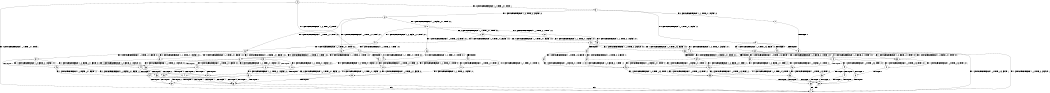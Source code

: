 digraph BCG {
size = "7, 10.5";
center = TRUE;
node [shape = circle];
0 [peripheries = 2];
0 -> 1 [label = "EX !0 !ATOMIC_EXCH_BRANCH (1, +1, TRUE, +0, 1, TRUE) !::"];
0 -> 2 [label = "EX !1 !ATOMIC_EXCH_BRANCH (1, +0, TRUE, +0, 3, TRUE) !::"];
0 -> 3 [label = "EX !0 !ATOMIC_EXCH_BRANCH (1, +1, TRUE, +0, 1, TRUE) !::"];
2 -> 4 [label = "EX !0 !ATOMIC_EXCH_BRANCH (1, +1, TRUE, +0, 1, TRUE) !:0:1:"];
2 -> 5 [label = "TERMINATE !1"];
2 -> 6 [label = "EX !0 !ATOMIC_EXCH_BRANCH (1, +1, TRUE, +0, 1, TRUE) !:0:1:"];
3 -> 7 [label = "EX !0 !ATOMIC_EXCH_BRANCH (1, +1, TRUE, +0, 1, FALSE) !:0:"];
3 -> 8 [label = "EX !1 !ATOMIC_EXCH_BRANCH (1, +0, TRUE, +0, 3, FALSE) !:0:"];
3 -> 9 [label = "EX !0 !ATOMIC_EXCH_BRANCH (1, +1, TRUE, +0, 1, FALSE) !:0:"];
4 -> 10 [label = "EX !0 !ATOMIC_EXCH_BRANCH (1, +1, TRUE, +0, 1, FALSE) !:0:1:"];
5 -> 11 [label = "EX !0 !ATOMIC_EXCH_BRANCH (1, +1, TRUE, +0, 1, TRUE) !:0:"];
5 -> 12 [label = "EX !0 !ATOMIC_EXCH_BRANCH (1, +1, TRUE, +0, 1, TRUE) !:0:"];
6 -> 10 [label = "EX !0 !ATOMIC_EXCH_BRANCH (1, +1, TRUE, +0, 1, FALSE) !:0:1:"];
6 -> 13 [label = "TERMINATE !1"];
6 -> 14 [label = "EX !0 !ATOMIC_EXCH_BRANCH (1, +1, TRUE, +0, 1, FALSE) !:0:1:"];
7 -> 15 [label = "TERMINATE !0"];
8 -> 16 [label = "EX !0 !ATOMIC_EXCH_BRANCH (1, +1, TRUE, +0, 1, TRUE) !:0:1:"];
8 -> 17 [label = "EX !1 !ATOMIC_EXCH_BRANCH (1, +0, FALSE, +0, 1, TRUE) !:0:1:"];
8 -> 18 [label = "EX !0 !ATOMIC_EXCH_BRANCH (1, +1, TRUE, +0, 1, TRUE) !:0:1:"];
9 -> 15 [label = "TERMINATE !0"];
9 -> 19 [label = "TERMINATE !0"];
9 -> 20 [label = "EX !1 !ATOMIC_EXCH_BRANCH (1, +0, TRUE, +0, 3, FALSE) !:0:"];
10 -> 21 [label = "TERMINATE !0"];
11 -> 22 [label = "EX !0 !ATOMIC_EXCH_BRANCH (1, +1, TRUE, +0, 1, FALSE) !:0:"];
12 -> 22 [label = "EX !0 !ATOMIC_EXCH_BRANCH (1, +1, TRUE, +0, 1, FALSE) !:0:"];
12 -> 23 [label = "EX !0 !ATOMIC_EXCH_BRANCH (1, +1, TRUE, +0, 1, FALSE) !:0:"];
13 -> 22 [label = "EX !0 !ATOMIC_EXCH_BRANCH (1, +1, TRUE, +0, 1, FALSE) !:0:"];
13 -> 23 [label = "EX !0 !ATOMIC_EXCH_BRANCH (1, +1, TRUE, +0, 1, FALSE) !:0:"];
14 -> 21 [label = "TERMINATE !0"];
14 -> 24 [label = "TERMINATE !1"];
14 -> 25 [label = "TERMINATE !0"];
15 -> 1 [label = "EX !1 !ATOMIC_EXCH_BRANCH (1, +0, TRUE, +0, 3, FALSE) !::"];
16 -> 26 [label = "EX !0 !ATOMIC_EXCH_BRANCH (1, +1, TRUE, +0, 1, FALSE) !:0:1:"];
17 -> 27 [label = "EX !0 !ATOMIC_EXCH_BRANCH (1, +1, TRUE, +0, 1, TRUE) !:0:1:"];
17 -> 28 [label = "EX !1 !ATOMIC_EXCH_BRANCH (1, +0, TRUE, +0, 3, TRUE) !:0:1:"];
17 -> 29 [label = "EX !0 !ATOMIC_EXCH_BRANCH (1, +1, TRUE, +0, 1, TRUE) !:0:1:"];
18 -> 26 [label = "EX !0 !ATOMIC_EXCH_BRANCH (1, +1, TRUE, +0, 1, FALSE) !:0:1:"];
18 -> 30 [label = "EX !1 !ATOMIC_EXCH_BRANCH (1, +0, FALSE, +0, 1, FALSE) !:0:1:"];
18 -> 31 [label = "EX !0 !ATOMIC_EXCH_BRANCH (1, +1, TRUE, +0, 1, FALSE) !:0:1:"];
19 -> 1 [label = "EX !1 !ATOMIC_EXCH_BRANCH (1, +0, TRUE, +0, 3, FALSE) !::"];
19 -> 32 [label = "EX !1 !ATOMIC_EXCH_BRANCH (1, +0, TRUE, +0, 3, FALSE) !::"];
20 -> 33 [label = "EX !1 !ATOMIC_EXCH_BRANCH (1, +0, FALSE, +0, 1, TRUE) !:0:1:"];
20 -> 34 [label = "TERMINATE !0"];
20 -> 35 [label = "EX !1 !ATOMIC_EXCH_BRANCH (1, +0, FALSE, +0, 1, TRUE) !:0:1:"];
21 -> 36 [label = "TERMINATE !1"];
22 -> 36 [label = "TERMINATE !0"];
23 -> 36 [label = "TERMINATE !0"];
23 -> 37 [label = "TERMINATE !0"];
24 -> 36 [label = "TERMINATE !0"];
24 -> 37 [label = "TERMINATE !0"];
25 -> 36 [label = "TERMINATE !1"];
25 -> 37 [label = "TERMINATE !1"];
26 -> 38 [label = "EX !1 !ATOMIC_EXCH_BRANCH (1, +0, FALSE, +0, 1, FALSE) !:0:1:"];
27 -> 39 [label = "EX !0 !ATOMIC_EXCH_BRANCH (1, +1, TRUE, +0, 1, FALSE) !:0:1:"];
28 -> 4 [label = "EX !0 !ATOMIC_EXCH_BRANCH (1, +1, TRUE, +0, 1, TRUE) !:0:1:"];
28 -> 40 [label = "TERMINATE !1"];
28 -> 6 [label = "EX !0 !ATOMIC_EXCH_BRANCH (1, +1, TRUE, +0, 1, TRUE) !:0:1:"];
29 -> 39 [label = "EX !0 !ATOMIC_EXCH_BRANCH (1, +1, TRUE, +0, 1, FALSE) !:0:1:"];
29 -> 41 [label = "EX !1 !ATOMIC_EXCH_BRANCH (1, +0, TRUE, +0, 3, FALSE) !:0:1:"];
29 -> 42 [label = "EX !0 !ATOMIC_EXCH_BRANCH (1, +1, TRUE, +0, 1, FALSE) !:0:1:"];
30 -> 10 [label = "EX !0 !ATOMIC_EXCH_BRANCH (1, +1, TRUE, +0, 1, FALSE) !:0:1:"];
30 -> 13 [label = "TERMINATE !1"];
30 -> 14 [label = "EX !0 !ATOMIC_EXCH_BRANCH (1, +1, TRUE, +0, 1, FALSE) !:0:1:"];
31 -> 38 [label = "EX !1 !ATOMIC_EXCH_BRANCH (1, +0, FALSE, +0, 1, FALSE) !:0:1:"];
31 -> 43 [label = "TERMINATE !0"];
31 -> 44 [label = "EX !1 !ATOMIC_EXCH_BRANCH (1, +0, FALSE, +0, 1, FALSE) !:0:1:"];
32 -> 45 [label = "EX !1 !ATOMIC_EXCH_BRANCH (1, +0, FALSE, +0, 1, TRUE) !:1:"];
32 -> 46 [label = "EX !1 !ATOMIC_EXCH_BRANCH (1, +0, FALSE, +0, 1, TRUE) !:1:"];
33 -> 47 [label = "EX !1 !ATOMIC_EXCH_BRANCH (1, +0, TRUE, +0, 3, TRUE) !:0:1:"];
34 -> 45 [label = "EX !1 !ATOMIC_EXCH_BRANCH (1, +0, FALSE, +0, 1, TRUE) !:1:"];
34 -> 46 [label = "EX !1 !ATOMIC_EXCH_BRANCH (1, +0, FALSE, +0, 1, TRUE) !:1:"];
35 -> 47 [label = "EX !1 !ATOMIC_EXCH_BRANCH (1, +0, TRUE, +0, 3, TRUE) !:0:1:"];
35 -> 48 [label = "TERMINATE !0"];
35 -> 49 [label = "EX !1 !ATOMIC_EXCH_BRANCH (1, +0, TRUE, +0, 3, TRUE) !:0:1:"];
36 -> 1 [label = "exit"];
37 -> 1 [label = "exit"];
38 -> 21 [label = "TERMINATE !0"];
39 -> 50 [label = "EX !1 !ATOMIC_EXCH_BRANCH (1, +0, TRUE, +0, 3, FALSE) !:0:1:"];
40 -> 11 [label = "EX !0 !ATOMIC_EXCH_BRANCH (1, +1, TRUE, +0, 1, TRUE) !:0:"];
40 -> 12 [label = "EX !0 !ATOMIC_EXCH_BRANCH (1, +1, TRUE, +0, 1, TRUE) !:0:"];
41 -> 16 [label = "EX !0 !ATOMIC_EXCH_BRANCH (1, +1, TRUE, +0, 1, TRUE) !:0:1:"];
41 -> 17 [label = "EX !1 !ATOMIC_EXCH_BRANCH (1, +0, FALSE, +0, 1, TRUE) !:0:1:"];
41 -> 18 [label = "EX !0 !ATOMIC_EXCH_BRANCH (1, +1, TRUE, +0, 1, TRUE) !:0:1:"];
42 -> 50 [label = "EX !1 !ATOMIC_EXCH_BRANCH (1, +0, TRUE, +0, 3, FALSE) !:0:1:"];
42 -> 51 [label = "TERMINATE !0"];
42 -> 52 [label = "EX !1 !ATOMIC_EXCH_BRANCH (1, +0, TRUE, +0, 3, FALSE) !:0:1:"];
43 -> 53 [label = "EX !1 !ATOMIC_EXCH_BRANCH (1, +0, FALSE, +0, 1, FALSE) !:1:"];
43 -> 54 [label = "EX !1 !ATOMIC_EXCH_BRANCH (1, +0, FALSE, +0, 1, FALSE) !:1:"];
44 -> 21 [label = "TERMINATE !0"];
44 -> 24 [label = "TERMINATE !1"];
44 -> 25 [label = "TERMINATE !0"];
45 -> 55 [label = "EX !1 !ATOMIC_EXCH_BRANCH (1, +0, TRUE, +0, 3, TRUE) !:1:"];
46 -> 55 [label = "EX !1 !ATOMIC_EXCH_BRANCH (1, +0, TRUE, +0, 3, TRUE) !:1:"];
46 -> 56 [label = "EX !1 !ATOMIC_EXCH_BRANCH (1, +0, TRUE, +0, 3, TRUE) !:1:"];
47 -> 57 [label = "TERMINATE !0"];
48 -> 55 [label = "EX !1 !ATOMIC_EXCH_BRANCH (1, +0, TRUE, +0, 3, TRUE) !:1:"];
48 -> 56 [label = "EX !1 !ATOMIC_EXCH_BRANCH (1, +0, TRUE, +0, 3, TRUE) !:1:"];
49 -> 57 [label = "TERMINATE !0"];
49 -> 58 [label = "TERMINATE !1"];
49 -> 59 [label = "TERMINATE !0"];
50 -> 33 [label = "EX !1 !ATOMIC_EXCH_BRANCH (1, +0, FALSE, +0, 1, TRUE) !:0:1:"];
51 -> 60 [label = "EX !1 !ATOMIC_EXCH_BRANCH (1, +0, TRUE, +0, 3, FALSE) !:1:"];
51 -> 61 [label = "EX !1 !ATOMIC_EXCH_BRANCH (1, +0, TRUE, +0, 3, FALSE) !:1:"];
52 -> 33 [label = "EX !1 !ATOMIC_EXCH_BRANCH (1, +0, FALSE, +0, 1, TRUE) !:0:1:"];
52 -> 34 [label = "TERMINATE !0"];
52 -> 35 [label = "EX !1 !ATOMIC_EXCH_BRANCH (1, +0, FALSE, +0, 1, TRUE) !:0:1:"];
53 -> 36 [label = "TERMINATE !1"];
54 -> 36 [label = "TERMINATE !1"];
54 -> 37 [label = "TERMINATE !1"];
55 -> 62 [label = "TERMINATE !1"];
56 -> 62 [label = "TERMINATE !1"];
56 -> 63 [label = "TERMINATE !1"];
57 -> 62 [label = "TERMINATE !1"];
58 -> 62 [label = "TERMINATE !0"];
58 -> 63 [label = "TERMINATE !0"];
59 -> 62 [label = "TERMINATE !1"];
59 -> 63 [label = "TERMINATE !1"];
60 -> 45 [label = "EX !1 !ATOMIC_EXCH_BRANCH (1, +0, FALSE, +0, 1, TRUE) !:1:"];
61 -> 45 [label = "EX !1 !ATOMIC_EXCH_BRANCH (1, +0, FALSE, +0, 1, TRUE) !:1:"];
61 -> 46 [label = "EX !1 !ATOMIC_EXCH_BRANCH (1, +0, FALSE, +0, 1, TRUE) !:1:"];
62 -> 1 [label = "exit"];
63 -> 1 [label = "exit"];
}
